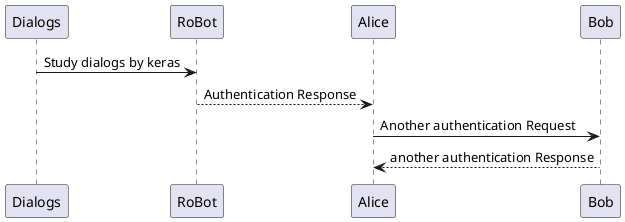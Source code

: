 @startuml
Dialogs -> RoBot: Study dialogs by keras
RoBot --> Alice: Authentication Response

Alice -> Bob: Another authentication Request
Alice <-- Bob: another authentication Response
@enduml